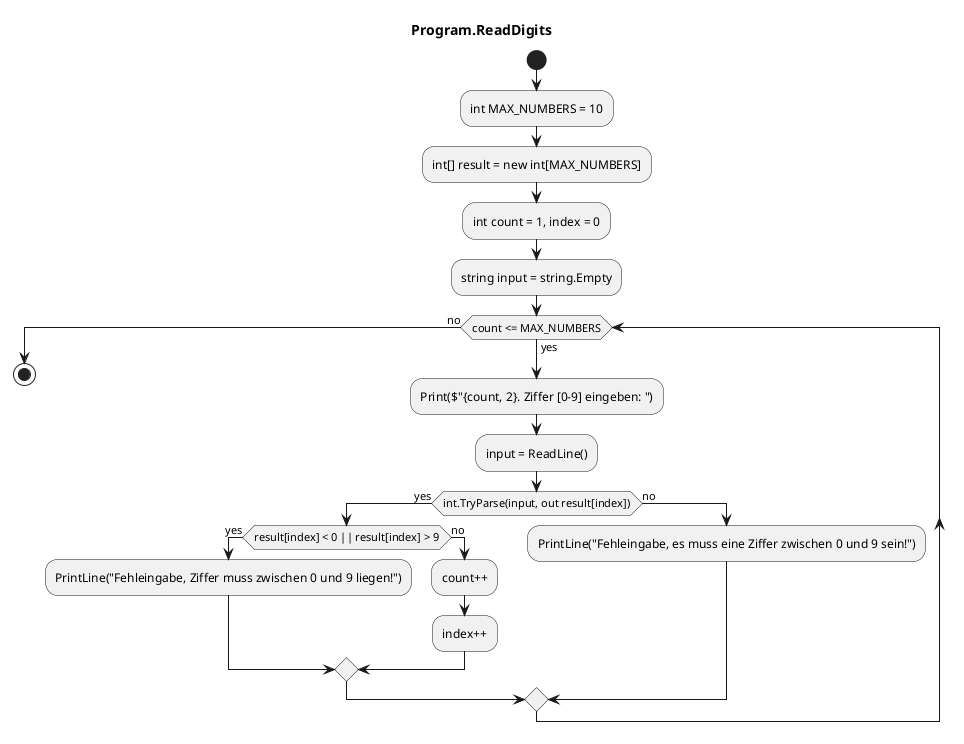 @startuml Program.ReadDigits
title Program.ReadDigits
start
:int MAX_NUMBERS = 10;
:int[] result = new int[MAX_NUMBERS];
:int count = 1, index = 0;
:string input = string.Empty;
while (count <= MAX_NUMBERS) is (yes)
    :Print($"{count, 2}. Ziffer [0-9] eingeben: ");
    :input = ReadLine();
    if (int.TryParse(input, out result[index])) then (yes)
        if (result[index] < 0 || result[index] > 9) then (yes)
            :PrintLine("Fehleingabe, Ziffer muss zwischen 0 und 9 liegen!");
          else (no)
              :count++;
              :index++;
        endif
      else (no)
          :PrintLine("Fehleingabe, es muss eine Ziffer zwischen 0 und 9 sein!");
    endif
endwhile (no)
stop
@enduml
